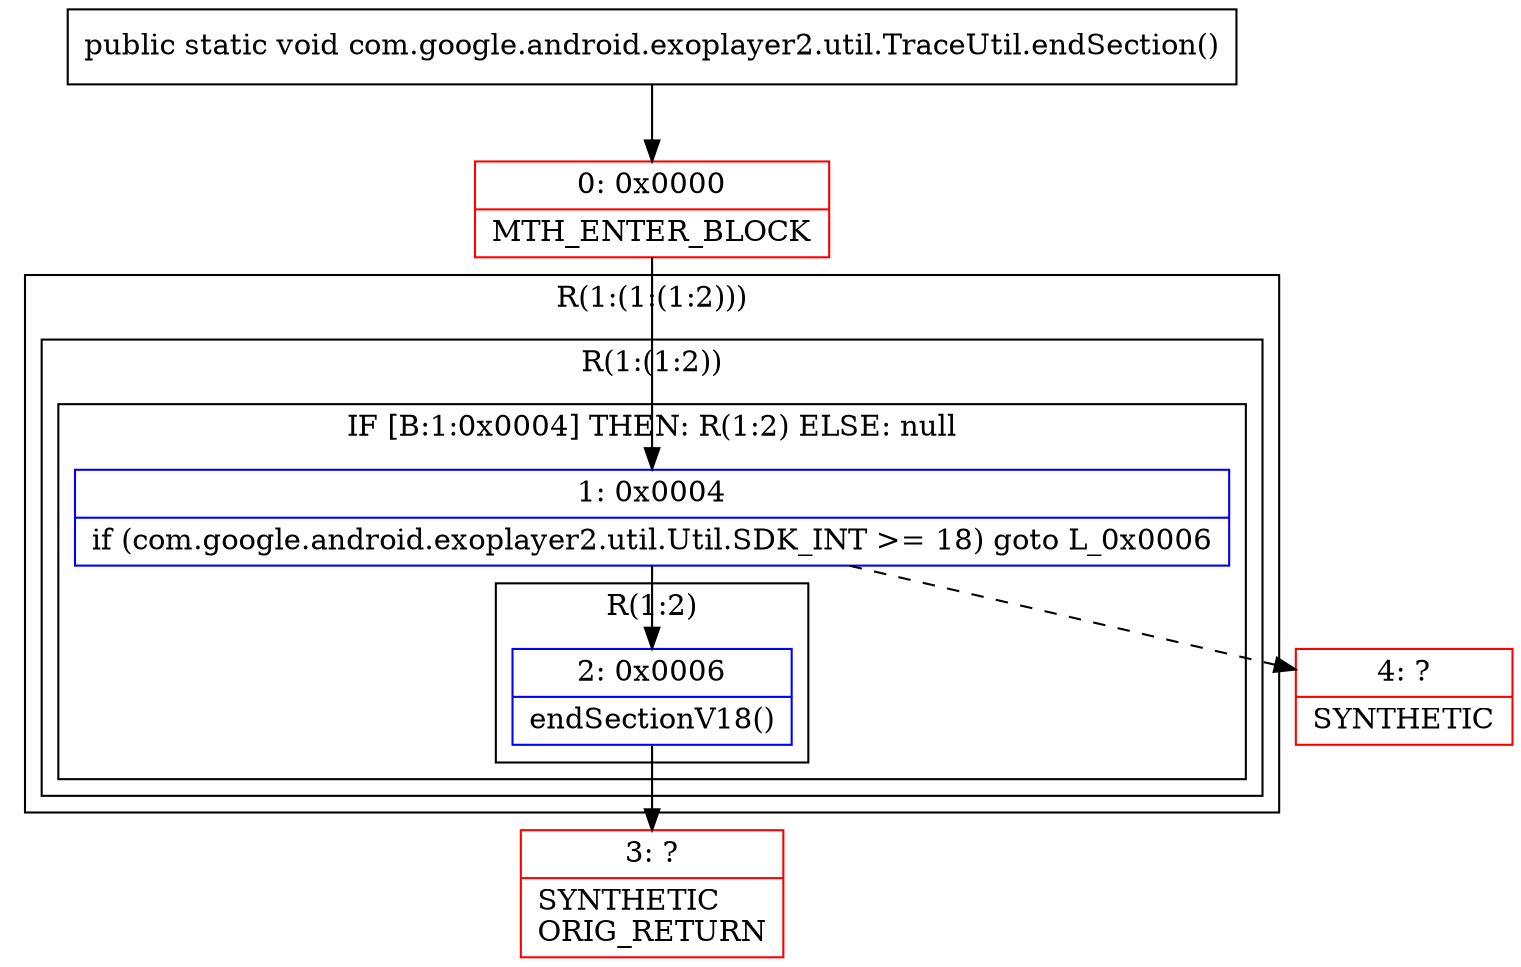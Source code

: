 digraph "CFG forcom.google.android.exoplayer2.util.TraceUtil.endSection()V" {
subgraph cluster_Region_1523284667 {
label = "R(1:(1:(1:2)))";
node [shape=record,color=blue];
subgraph cluster_Region_1568847592 {
label = "R(1:(1:2))";
node [shape=record,color=blue];
subgraph cluster_IfRegion_1498187562 {
label = "IF [B:1:0x0004] THEN: R(1:2) ELSE: null";
node [shape=record,color=blue];
Node_1 [shape=record,label="{1\:\ 0x0004|if (com.google.android.exoplayer2.util.Util.SDK_INT \>= 18) goto L_0x0006\l}"];
subgraph cluster_Region_1026127668 {
label = "R(1:2)";
node [shape=record,color=blue];
Node_2 [shape=record,label="{2\:\ 0x0006|endSectionV18()\l}"];
}
}
}
}
Node_0 [shape=record,color=red,label="{0\:\ 0x0000|MTH_ENTER_BLOCK\l}"];
Node_3 [shape=record,color=red,label="{3\:\ ?|SYNTHETIC\lORIG_RETURN\l}"];
Node_4 [shape=record,color=red,label="{4\:\ ?|SYNTHETIC\l}"];
MethodNode[shape=record,label="{public static void com.google.android.exoplayer2.util.TraceUtil.endSection() }"];
MethodNode -> Node_0;
Node_1 -> Node_2;
Node_1 -> Node_4[style=dashed];
Node_2 -> Node_3;
Node_0 -> Node_1;
}

